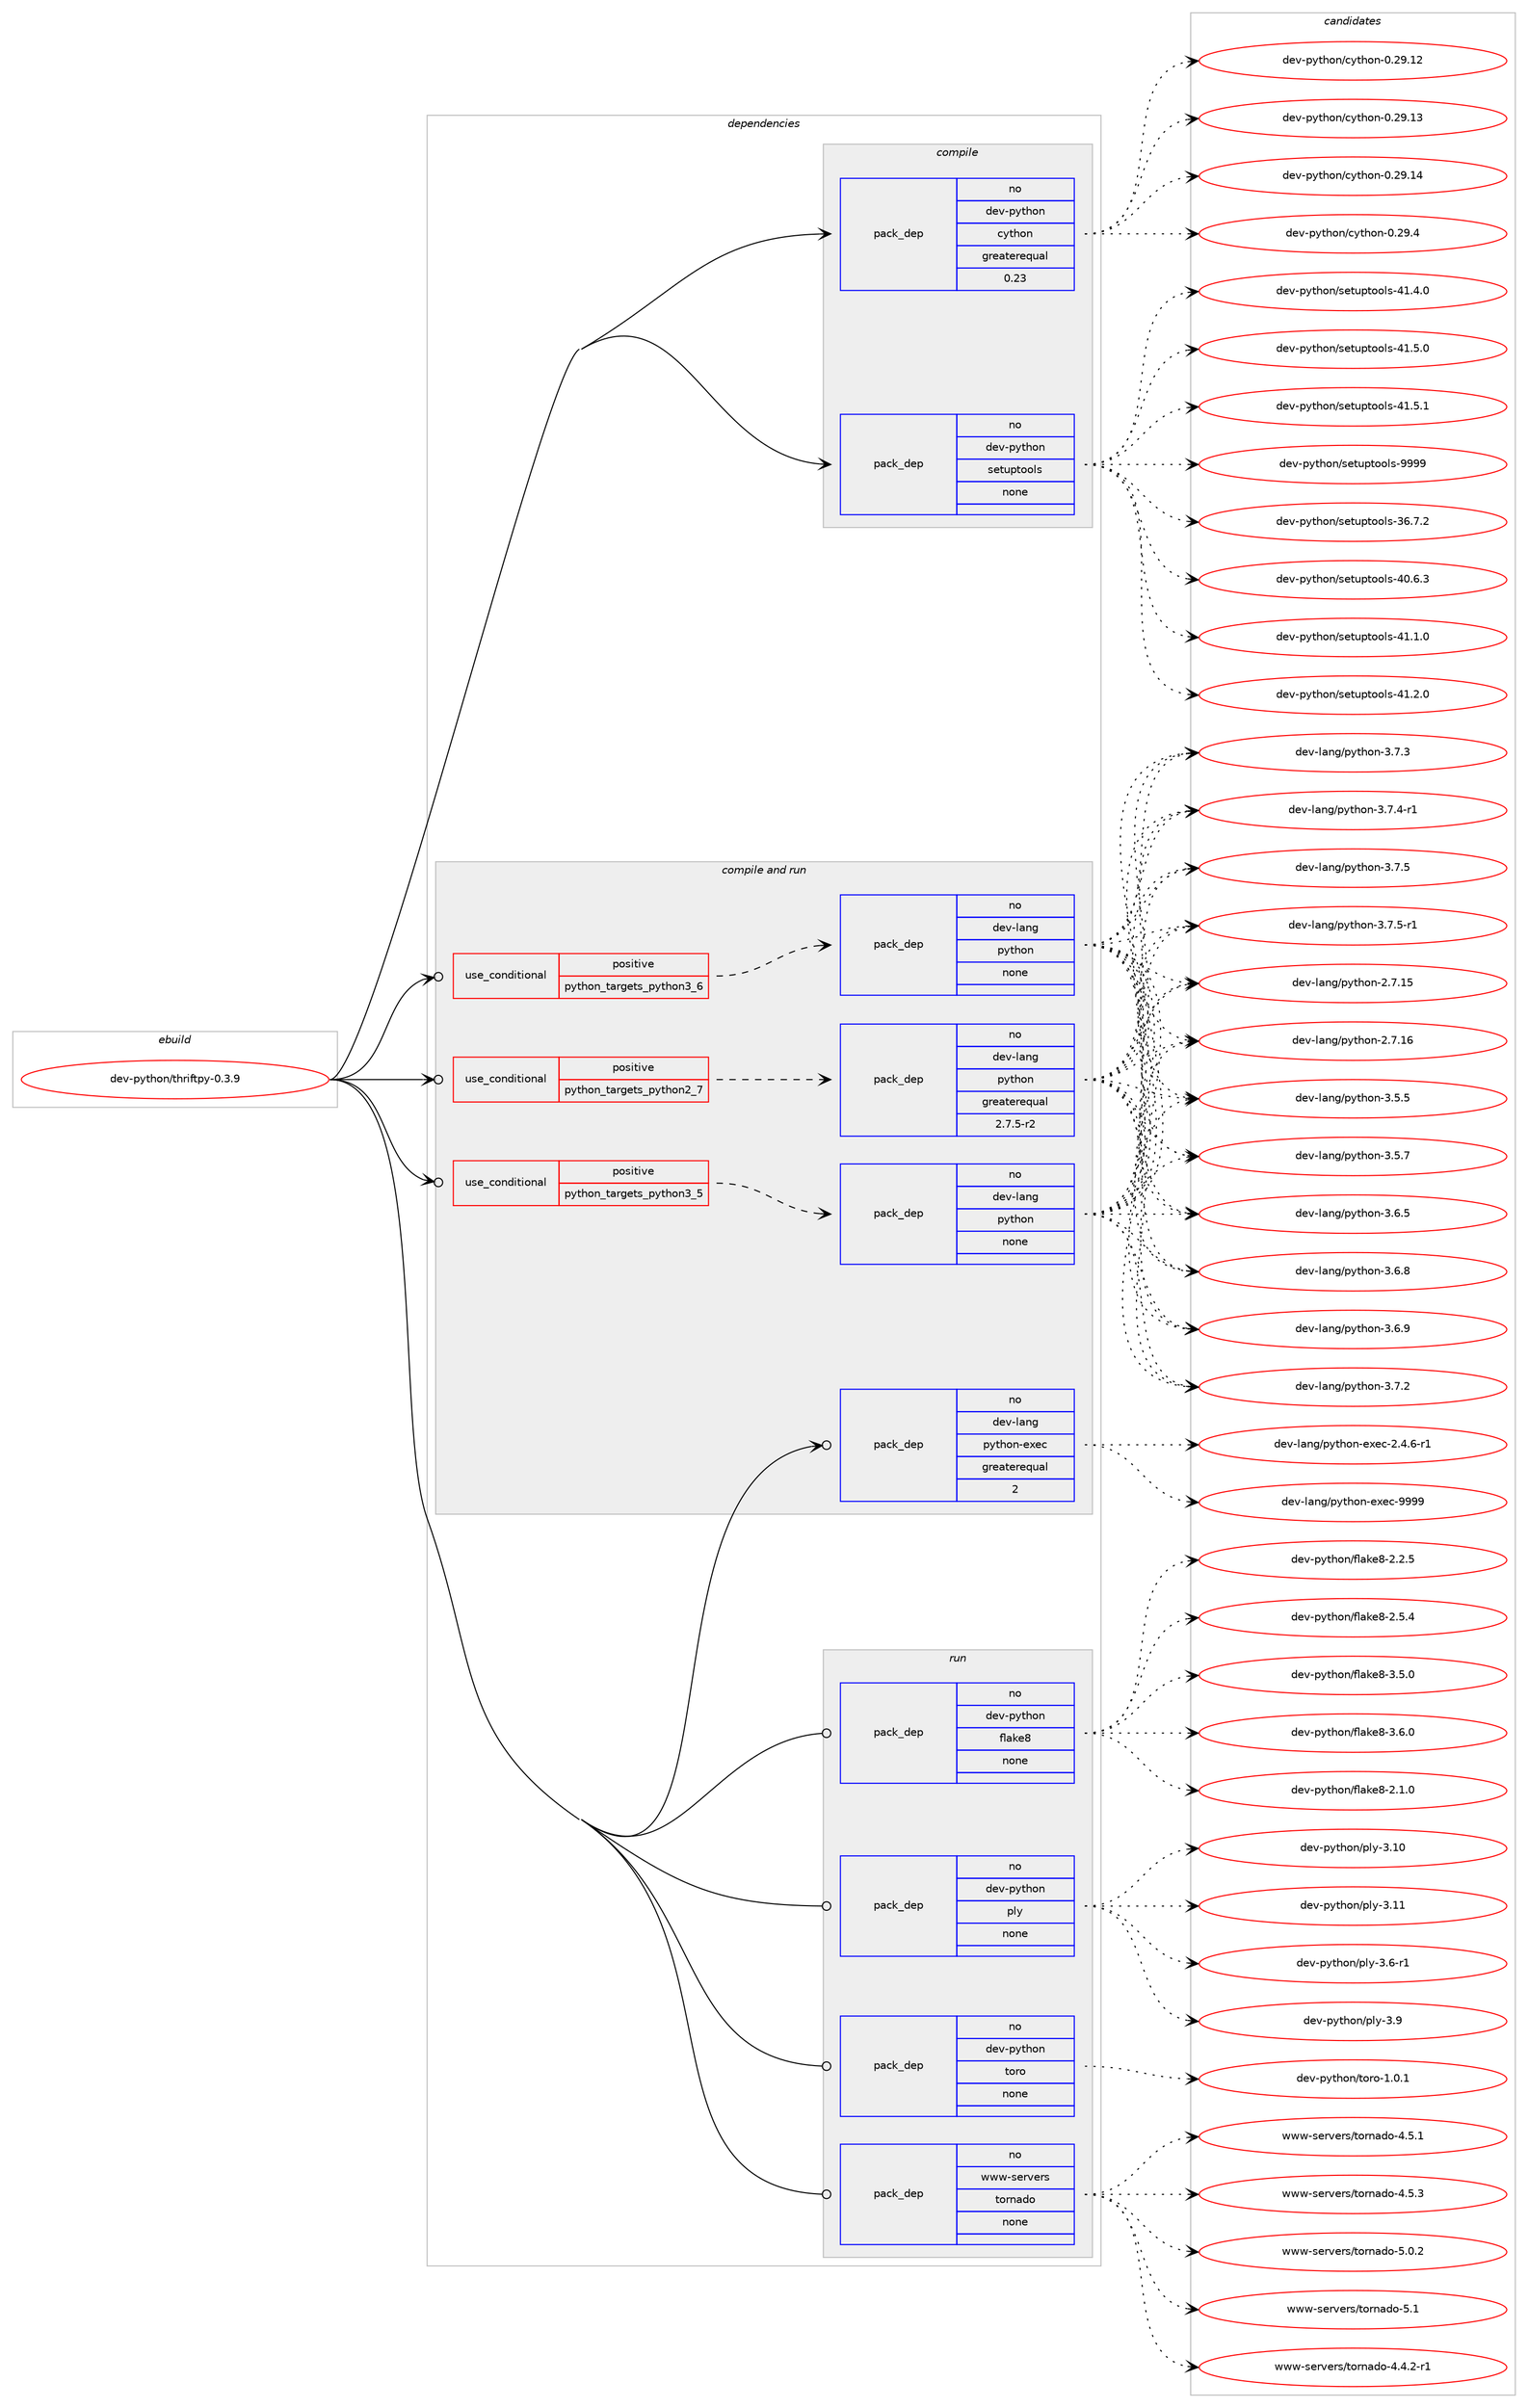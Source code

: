 digraph prolog {

# *************
# Graph options
# *************

newrank=true;
concentrate=true;
compound=true;
graph [rankdir=LR,fontname=Helvetica,fontsize=10,ranksep=1.5];#, ranksep=2.5, nodesep=0.2];
edge  [arrowhead=vee];
node  [fontname=Helvetica,fontsize=10];

# **********
# The ebuild
# **********

subgraph cluster_leftcol {
color=gray;
rank=same;
label=<<i>ebuild</i>>;
id [label="dev-python/thriftpy-0.3.9", color=red, width=4, href="../dev-python/thriftpy-0.3.9.svg"];
}

# ****************
# The dependencies
# ****************

subgraph cluster_midcol {
color=gray;
label=<<i>dependencies</i>>;
subgraph cluster_compile {
fillcolor="#eeeeee";
style=filled;
label=<<i>compile</i>>;
subgraph pack478412 {
dependency640774 [label=<<TABLE BORDER="0" CELLBORDER="1" CELLSPACING="0" CELLPADDING="4" WIDTH="220"><TR><TD ROWSPAN="6" CELLPADDING="30">pack_dep</TD></TR><TR><TD WIDTH="110">no</TD></TR><TR><TD>dev-python</TD></TR><TR><TD>cython</TD></TR><TR><TD>greaterequal</TD></TR><TR><TD>0.23</TD></TR></TABLE>>, shape=none, color=blue];
}
id:e -> dependency640774:w [weight=20,style="solid",arrowhead="vee"];
subgraph pack478413 {
dependency640775 [label=<<TABLE BORDER="0" CELLBORDER="1" CELLSPACING="0" CELLPADDING="4" WIDTH="220"><TR><TD ROWSPAN="6" CELLPADDING="30">pack_dep</TD></TR><TR><TD WIDTH="110">no</TD></TR><TR><TD>dev-python</TD></TR><TR><TD>setuptools</TD></TR><TR><TD>none</TD></TR><TR><TD></TD></TR></TABLE>>, shape=none, color=blue];
}
id:e -> dependency640775:w [weight=20,style="solid",arrowhead="vee"];
}
subgraph cluster_compileandrun {
fillcolor="#eeeeee";
style=filled;
label=<<i>compile and run</i>>;
subgraph cond150480 {
dependency640776 [label=<<TABLE BORDER="0" CELLBORDER="1" CELLSPACING="0" CELLPADDING="4"><TR><TD ROWSPAN="3" CELLPADDING="10">use_conditional</TD></TR><TR><TD>positive</TD></TR><TR><TD>python_targets_python2_7</TD></TR></TABLE>>, shape=none, color=red];
subgraph pack478414 {
dependency640777 [label=<<TABLE BORDER="0" CELLBORDER="1" CELLSPACING="0" CELLPADDING="4" WIDTH="220"><TR><TD ROWSPAN="6" CELLPADDING="30">pack_dep</TD></TR><TR><TD WIDTH="110">no</TD></TR><TR><TD>dev-lang</TD></TR><TR><TD>python</TD></TR><TR><TD>greaterequal</TD></TR><TR><TD>2.7.5-r2</TD></TR></TABLE>>, shape=none, color=blue];
}
dependency640776:e -> dependency640777:w [weight=20,style="dashed",arrowhead="vee"];
}
id:e -> dependency640776:w [weight=20,style="solid",arrowhead="odotvee"];
subgraph cond150481 {
dependency640778 [label=<<TABLE BORDER="0" CELLBORDER="1" CELLSPACING="0" CELLPADDING="4"><TR><TD ROWSPAN="3" CELLPADDING="10">use_conditional</TD></TR><TR><TD>positive</TD></TR><TR><TD>python_targets_python3_5</TD></TR></TABLE>>, shape=none, color=red];
subgraph pack478415 {
dependency640779 [label=<<TABLE BORDER="0" CELLBORDER="1" CELLSPACING="0" CELLPADDING="4" WIDTH="220"><TR><TD ROWSPAN="6" CELLPADDING="30">pack_dep</TD></TR><TR><TD WIDTH="110">no</TD></TR><TR><TD>dev-lang</TD></TR><TR><TD>python</TD></TR><TR><TD>none</TD></TR><TR><TD></TD></TR></TABLE>>, shape=none, color=blue];
}
dependency640778:e -> dependency640779:w [weight=20,style="dashed",arrowhead="vee"];
}
id:e -> dependency640778:w [weight=20,style="solid",arrowhead="odotvee"];
subgraph cond150482 {
dependency640780 [label=<<TABLE BORDER="0" CELLBORDER="1" CELLSPACING="0" CELLPADDING="4"><TR><TD ROWSPAN="3" CELLPADDING="10">use_conditional</TD></TR><TR><TD>positive</TD></TR><TR><TD>python_targets_python3_6</TD></TR></TABLE>>, shape=none, color=red];
subgraph pack478416 {
dependency640781 [label=<<TABLE BORDER="0" CELLBORDER="1" CELLSPACING="0" CELLPADDING="4" WIDTH="220"><TR><TD ROWSPAN="6" CELLPADDING="30">pack_dep</TD></TR><TR><TD WIDTH="110">no</TD></TR><TR><TD>dev-lang</TD></TR><TR><TD>python</TD></TR><TR><TD>none</TD></TR><TR><TD></TD></TR></TABLE>>, shape=none, color=blue];
}
dependency640780:e -> dependency640781:w [weight=20,style="dashed",arrowhead="vee"];
}
id:e -> dependency640780:w [weight=20,style="solid",arrowhead="odotvee"];
subgraph pack478417 {
dependency640782 [label=<<TABLE BORDER="0" CELLBORDER="1" CELLSPACING="0" CELLPADDING="4" WIDTH="220"><TR><TD ROWSPAN="6" CELLPADDING="30">pack_dep</TD></TR><TR><TD WIDTH="110">no</TD></TR><TR><TD>dev-lang</TD></TR><TR><TD>python-exec</TD></TR><TR><TD>greaterequal</TD></TR><TR><TD>2</TD></TR></TABLE>>, shape=none, color=blue];
}
id:e -> dependency640782:w [weight=20,style="solid",arrowhead="odotvee"];
}
subgraph cluster_run {
fillcolor="#eeeeee";
style=filled;
label=<<i>run</i>>;
subgraph pack478418 {
dependency640783 [label=<<TABLE BORDER="0" CELLBORDER="1" CELLSPACING="0" CELLPADDING="4" WIDTH="220"><TR><TD ROWSPAN="6" CELLPADDING="30">pack_dep</TD></TR><TR><TD WIDTH="110">no</TD></TR><TR><TD>dev-python</TD></TR><TR><TD>flake8</TD></TR><TR><TD>none</TD></TR><TR><TD></TD></TR></TABLE>>, shape=none, color=blue];
}
id:e -> dependency640783:w [weight=20,style="solid",arrowhead="odot"];
subgraph pack478419 {
dependency640784 [label=<<TABLE BORDER="0" CELLBORDER="1" CELLSPACING="0" CELLPADDING="4" WIDTH="220"><TR><TD ROWSPAN="6" CELLPADDING="30">pack_dep</TD></TR><TR><TD WIDTH="110">no</TD></TR><TR><TD>dev-python</TD></TR><TR><TD>ply</TD></TR><TR><TD>none</TD></TR><TR><TD></TD></TR></TABLE>>, shape=none, color=blue];
}
id:e -> dependency640784:w [weight=20,style="solid",arrowhead="odot"];
subgraph pack478420 {
dependency640785 [label=<<TABLE BORDER="0" CELLBORDER="1" CELLSPACING="0" CELLPADDING="4" WIDTH="220"><TR><TD ROWSPAN="6" CELLPADDING="30">pack_dep</TD></TR><TR><TD WIDTH="110">no</TD></TR><TR><TD>dev-python</TD></TR><TR><TD>toro</TD></TR><TR><TD>none</TD></TR><TR><TD></TD></TR></TABLE>>, shape=none, color=blue];
}
id:e -> dependency640785:w [weight=20,style="solid",arrowhead="odot"];
subgraph pack478421 {
dependency640786 [label=<<TABLE BORDER="0" CELLBORDER="1" CELLSPACING="0" CELLPADDING="4" WIDTH="220"><TR><TD ROWSPAN="6" CELLPADDING="30">pack_dep</TD></TR><TR><TD WIDTH="110">no</TD></TR><TR><TD>www-servers</TD></TR><TR><TD>tornado</TD></TR><TR><TD>none</TD></TR><TR><TD></TD></TR></TABLE>>, shape=none, color=blue];
}
id:e -> dependency640786:w [weight=20,style="solid",arrowhead="odot"];
}
}

# **************
# The candidates
# **************

subgraph cluster_choices {
rank=same;
color=gray;
label=<<i>candidates</i>>;

subgraph choice478412 {
color=black;
nodesep=1;
choice1001011184511212111610411111047991211161041111104548465057464950 [label="dev-python/cython-0.29.12", color=red, width=4,href="../dev-python/cython-0.29.12.svg"];
choice1001011184511212111610411111047991211161041111104548465057464951 [label="dev-python/cython-0.29.13", color=red, width=4,href="../dev-python/cython-0.29.13.svg"];
choice1001011184511212111610411111047991211161041111104548465057464952 [label="dev-python/cython-0.29.14", color=red, width=4,href="../dev-python/cython-0.29.14.svg"];
choice10010111845112121116104111110479912111610411111045484650574652 [label="dev-python/cython-0.29.4", color=red, width=4,href="../dev-python/cython-0.29.4.svg"];
dependency640774:e -> choice1001011184511212111610411111047991211161041111104548465057464950:w [style=dotted,weight="100"];
dependency640774:e -> choice1001011184511212111610411111047991211161041111104548465057464951:w [style=dotted,weight="100"];
dependency640774:e -> choice1001011184511212111610411111047991211161041111104548465057464952:w [style=dotted,weight="100"];
dependency640774:e -> choice10010111845112121116104111110479912111610411111045484650574652:w [style=dotted,weight="100"];
}
subgraph choice478413 {
color=black;
nodesep=1;
choice100101118451121211161041111104711510111611711211611111110811545515446554650 [label="dev-python/setuptools-36.7.2", color=red, width=4,href="../dev-python/setuptools-36.7.2.svg"];
choice100101118451121211161041111104711510111611711211611111110811545524846544651 [label="dev-python/setuptools-40.6.3", color=red, width=4,href="../dev-python/setuptools-40.6.3.svg"];
choice100101118451121211161041111104711510111611711211611111110811545524946494648 [label="dev-python/setuptools-41.1.0", color=red, width=4,href="../dev-python/setuptools-41.1.0.svg"];
choice100101118451121211161041111104711510111611711211611111110811545524946504648 [label="dev-python/setuptools-41.2.0", color=red, width=4,href="../dev-python/setuptools-41.2.0.svg"];
choice100101118451121211161041111104711510111611711211611111110811545524946524648 [label="dev-python/setuptools-41.4.0", color=red, width=4,href="../dev-python/setuptools-41.4.0.svg"];
choice100101118451121211161041111104711510111611711211611111110811545524946534648 [label="dev-python/setuptools-41.5.0", color=red, width=4,href="../dev-python/setuptools-41.5.0.svg"];
choice100101118451121211161041111104711510111611711211611111110811545524946534649 [label="dev-python/setuptools-41.5.1", color=red, width=4,href="../dev-python/setuptools-41.5.1.svg"];
choice10010111845112121116104111110471151011161171121161111111081154557575757 [label="dev-python/setuptools-9999", color=red, width=4,href="../dev-python/setuptools-9999.svg"];
dependency640775:e -> choice100101118451121211161041111104711510111611711211611111110811545515446554650:w [style=dotted,weight="100"];
dependency640775:e -> choice100101118451121211161041111104711510111611711211611111110811545524846544651:w [style=dotted,weight="100"];
dependency640775:e -> choice100101118451121211161041111104711510111611711211611111110811545524946494648:w [style=dotted,weight="100"];
dependency640775:e -> choice100101118451121211161041111104711510111611711211611111110811545524946504648:w [style=dotted,weight="100"];
dependency640775:e -> choice100101118451121211161041111104711510111611711211611111110811545524946524648:w [style=dotted,weight="100"];
dependency640775:e -> choice100101118451121211161041111104711510111611711211611111110811545524946534648:w [style=dotted,weight="100"];
dependency640775:e -> choice100101118451121211161041111104711510111611711211611111110811545524946534649:w [style=dotted,weight="100"];
dependency640775:e -> choice10010111845112121116104111110471151011161171121161111111081154557575757:w [style=dotted,weight="100"];
}
subgraph choice478414 {
color=black;
nodesep=1;
choice10010111845108971101034711212111610411111045504655464953 [label="dev-lang/python-2.7.15", color=red, width=4,href="../dev-lang/python-2.7.15.svg"];
choice10010111845108971101034711212111610411111045504655464954 [label="dev-lang/python-2.7.16", color=red, width=4,href="../dev-lang/python-2.7.16.svg"];
choice100101118451089711010347112121116104111110455146534653 [label="dev-lang/python-3.5.5", color=red, width=4,href="../dev-lang/python-3.5.5.svg"];
choice100101118451089711010347112121116104111110455146534655 [label="dev-lang/python-3.5.7", color=red, width=4,href="../dev-lang/python-3.5.7.svg"];
choice100101118451089711010347112121116104111110455146544653 [label="dev-lang/python-3.6.5", color=red, width=4,href="../dev-lang/python-3.6.5.svg"];
choice100101118451089711010347112121116104111110455146544656 [label="dev-lang/python-3.6.8", color=red, width=4,href="../dev-lang/python-3.6.8.svg"];
choice100101118451089711010347112121116104111110455146544657 [label="dev-lang/python-3.6.9", color=red, width=4,href="../dev-lang/python-3.6.9.svg"];
choice100101118451089711010347112121116104111110455146554650 [label="dev-lang/python-3.7.2", color=red, width=4,href="../dev-lang/python-3.7.2.svg"];
choice100101118451089711010347112121116104111110455146554651 [label="dev-lang/python-3.7.3", color=red, width=4,href="../dev-lang/python-3.7.3.svg"];
choice1001011184510897110103471121211161041111104551465546524511449 [label="dev-lang/python-3.7.4-r1", color=red, width=4,href="../dev-lang/python-3.7.4-r1.svg"];
choice100101118451089711010347112121116104111110455146554653 [label="dev-lang/python-3.7.5", color=red, width=4,href="../dev-lang/python-3.7.5.svg"];
choice1001011184510897110103471121211161041111104551465546534511449 [label="dev-lang/python-3.7.5-r1", color=red, width=4,href="../dev-lang/python-3.7.5-r1.svg"];
dependency640777:e -> choice10010111845108971101034711212111610411111045504655464953:w [style=dotted,weight="100"];
dependency640777:e -> choice10010111845108971101034711212111610411111045504655464954:w [style=dotted,weight="100"];
dependency640777:e -> choice100101118451089711010347112121116104111110455146534653:w [style=dotted,weight="100"];
dependency640777:e -> choice100101118451089711010347112121116104111110455146534655:w [style=dotted,weight="100"];
dependency640777:e -> choice100101118451089711010347112121116104111110455146544653:w [style=dotted,weight="100"];
dependency640777:e -> choice100101118451089711010347112121116104111110455146544656:w [style=dotted,weight="100"];
dependency640777:e -> choice100101118451089711010347112121116104111110455146544657:w [style=dotted,weight="100"];
dependency640777:e -> choice100101118451089711010347112121116104111110455146554650:w [style=dotted,weight="100"];
dependency640777:e -> choice100101118451089711010347112121116104111110455146554651:w [style=dotted,weight="100"];
dependency640777:e -> choice1001011184510897110103471121211161041111104551465546524511449:w [style=dotted,weight="100"];
dependency640777:e -> choice100101118451089711010347112121116104111110455146554653:w [style=dotted,weight="100"];
dependency640777:e -> choice1001011184510897110103471121211161041111104551465546534511449:w [style=dotted,weight="100"];
}
subgraph choice478415 {
color=black;
nodesep=1;
choice10010111845108971101034711212111610411111045504655464953 [label="dev-lang/python-2.7.15", color=red, width=4,href="../dev-lang/python-2.7.15.svg"];
choice10010111845108971101034711212111610411111045504655464954 [label="dev-lang/python-2.7.16", color=red, width=4,href="../dev-lang/python-2.7.16.svg"];
choice100101118451089711010347112121116104111110455146534653 [label="dev-lang/python-3.5.5", color=red, width=4,href="../dev-lang/python-3.5.5.svg"];
choice100101118451089711010347112121116104111110455146534655 [label="dev-lang/python-3.5.7", color=red, width=4,href="../dev-lang/python-3.5.7.svg"];
choice100101118451089711010347112121116104111110455146544653 [label="dev-lang/python-3.6.5", color=red, width=4,href="../dev-lang/python-3.6.5.svg"];
choice100101118451089711010347112121116104111110455146544656 [label="dev-lang/python-3.6.8", color=red, width=4,href="../dev-lang/python-3.6.8.svg"];
choice100101118451089711010347112121116104111110455146544657 [label="dev-lang/python-3.6.9", color=red, width=4,href="../dev-lang/python-3.6.9.svg"];
choice100101118451089711010347112121116104111110455146554650 [label="dev-lang/python-3.7.2", color=red, width=4,href="../dev-lang/python-3.7.2.svg"];
choice100101118451089711010347112121116104111110455146554651 [label="dev-lang/python-3.7.3", color=red, width=4,href="../dev-lang/python-3.7.3.svg"];
choice1001011184510897110103471121211161041111104551465546524511449 [label="dev-lang/python-3.7.4-r1", color=red, width=4,href="../dev-lang/python-3.7.4-r1.svg"];
choice100101118451089711010347112121116104111110455146554653 [label="dev-lang/python-3.7.5", color=red, width=4,href="../dev-lang/python-3.7.5.svg"];
choice1001011184510897110103471121211161041111104551465546534511449 [label="dev-lang/python-3.7.5-r1", color=red, width=4,href="../dev-lang/python-3.7.5-r1.svg"];
dependency640779:e -> choice10010111845108971101034711212111610411111045504655464953:w [style=dotted,weight="100"];
dependency640779:e -> choice10010111845108971101034711212111610411111045504655464954:w [style=dotted,weight="100"];
dependency640779:e -> choice100101118451089711010347112121116104111110455146534653:w [style=dotted,weight="100"];
dependency640779:e -> choice100101118451089711010347112121116104111110455146534655:w [style=dotted,weight="100"];
dependency640779:e -> choice100101118451089711010347112121116104111110455146544653:w [style=dotted,weight="100"];
dependency640779:e -> choice100101118451089711010347112121116104111110455146544656:w [style=dotted,weight="100"];
dependency640779:e -> choice100101118451089711010347112121116104111110455146544657:w [style=dotted,weight="100"];
dependency640779:e -> choice100101118451089711010347112121116104111110455146554650:w [style=dotted,weight="100"];
dependency640779:e -> choice100101118451089711010347112121116104111110455146554651:w [style=dotted,weight="100"];
dependency640779:e -> choice1001011184510897110103471121211161041111104551465546524511449:w [style=dotted,weight="100"];
dependency640779:e -> choice100101118451089711010347112121116104111110455146554653:w [style=dotted,weight="100"];
dependency640779:e -> choice1001011184510897110103471121211161041111104551465546534511449:w [style=dotted,weight="100"];
}
subgraph choice478416 {
color=black;
nodesep=1;
choice10010111845108971101034711212111610411111045504655464953 [label="dev-lang/python-2.7.15", color=red, width=4,href="../dev-lang/python-2.7.15.svg"];
choice10010111845108971101034711212111610411111045504655464954 [label="dev-lang/python-2.7.16", color=red, width=4,href="../dev-lang/python-2.7.16.svg"];
choice100101118451089711010347112121116104111110455146534653 [label="dev-lang/python-3.5.5", color=red, width=4,href="../dev-lang/python-3.5.5.svg"];
choice100101118451089711010347112121116104111110455146534655 [label="dev-lang/python-3.5.7", color=red, width=4,href="../dev-lang/python-3.5.7.svg"];
choice100101118451089711010347112121116104111110455146544653 [label="dev-lang/python-3.6.5", color=red, width=4,href="../dev-lang/python-3.6.5.svg"];
choice100101118451089711010347112121116104111110455146544656 [label="dev-lang/python-3.6.8", color=red, width=4,href="../dev-lang/python-3.6.8.svg"];
choice100101118451089711010347112121116104111110455146544657 [label="dev-lang/python-3.6.9", color=red, width=4,href="../dev-lang/python-3.6.9.svg"];
choice100101118451089711010347112121116104111110455146554650 [label="dev-lang/python-3.7.2", color=red, width=4,href="../dev-lang/python-3.7.2.svg"];
choice100101118451089711010347112121116104111110455146554651 [label="dev-lang/python-3.7.3", color=red, width=4,href="../dev-lang/python-3.7.3.svg"];
choice1001011184510897110103471121211161041111104551465546524511449 [label="dev-lang/python-3.7.4-r1", color=red, width=4,href="../dev-lang/python-3.7.4-r1.svg"];
choice100101118451089711010347112121116104111110455146554653 [label="dev-lang/python-3.7.5", color=red, width=4,href="../dev-lang/python-3.7.5.svg"];
choice1001011184510897110103471121211161041111104551465546534511449 [label="dev-lang/python-3.7.5-r1", color=red, width=4,href="../dev-lang/python-3.7.5-r1.svg"];
dependency640781:e -> choice10010111845108971101034711212111610411111045504655464953:w [style=dotted,weight="100"];
dependency640781:e -> choice10010111845108971101034711212111610411111045504655464954:w [style=dotted,weight="100"];
dependency640781:e -> choice100101118451089711010347112121116104111110455146534653:w [style=dotted,weight="100"];
dependency640781:e -> choice100101118451089711010347112121116104111110455146534655:w [style=dotted,weight="100"];
dependency640781:e -> choice100101118451089711010347112121116104111110455146544653:w [style=dotted,weight="100"];
dependency640781:e -> choice100101118451089711010347112121116104111110455146544656:w [style=dotted,weight="100"];
dependency640781:e -> choice100101118451089711010347112121116104111110455146544657:w [style=dotted,weight="100"];
dependency640781:e -> choice100101118451089711010347112121116104111110455146554650:w [style=dotted,weight="100"];
dependency640781:e -> choice100101118451089711010347112121116104111110455146554651:w [style=dotted,weight="100"];
dependency640781:e -> choice1001011184510897110103471121211161041111104551465546524511449:w [style=dotted,weight="100"];
dependency640781:e -> choice100101118451089711010347112121116104111110455146554653:w [style=dotted,weight="100"];
dependency640781:e -> choice1001011184510897110103471121211161041111104551465546534511449:w [style=dotted,weight="100"];
}
subgraph choice478417 {
color=black;
nodesep=1;
choice10010111845108971101034711212111610411111045101120101994550465246544511449 [label="dev-lang/python-exec-2.4.6-r1", color=red, width=4,href="../dev-lang/python-exec-2.4.6-r1.svg"];
choice10010111845108971101034711212111610411111045101120101994557575757 [label="dev-lang/python-exec-9999", color=red, width=4,href="../dev-lang/python-exec-9999.svg"];
dependency640782:e -> choice10010111845108971101034711212111610411111045101120101994550465246544511449:w [style=dotted,weight="100"];
dependency640782:e -> choice10010111845108971101034711212111610411111045101120101994557575757:w [style=dotted,weight="100"];
}
subgraph choice478418 {
color=black;
nodesep=1;
choice10010111845112121116104111110471021089710710156455046494648 [label="dev-python/flake8-2.1.0", color=red, width=4,href="../dev-python/flake8-2.1.0.svg"];
choice10010111845112121116104111110471021089710710156455046504653 [label="dev-python/flake8-2.2.5", color=red, width=4,href="../dev-python/flake8-2.2.5.svg"];
choice10010111845112121116104111110471021089710710156455046534652 [label="dev-python/flake8-2.5.4", color=red, width=4,href="../dev-python/flake8-2.5.4.svg"];
choice10010111845112121116104111110471021089710710156455146534648 [label="dev-python/flake8-3.5.0", color=red, width=4,href="../dev-python/flake8-3.5.0.svg"];
choice10010111845112121116104111110471021089710710156455146544648 [label="dev-python/flake8-3.6.0", color=red, width=4,href="../dev-python/flake8-3.6.0.svg"];
dependency640783:e -> choice10010111845112121116104111110471021089710710156455046494648:w [style=dotted,weight="100"];
dependency640783:e -> choice10010111845112121116104111110471021089710710156455046504653:w [style=dotted,weight="100"];
dependency640783:e -> choice10010111845112121116104111110471021089710710156455046534652:w [style=dotted,weight="100"];
dependency640783:e -> choice10010111845112121116104111110471021089710710156455146534648:w [style=dotted,weight="100"];
dependency640783:e -> choice10010111845112121116104111110471021089710710156455146544648:w [style=dotted,weight="100"];
}
subgraph choice478419 {
color=black;
nodesep=1;
choice10010111845112121116104111110471121081214551464948 [label="dev-python/ply-3.10", color=red, width=4,href="../dev-python/ply-3.10.svg"];
choice10010111845112121116104111110471121081214551464949 [label="dev-python/ply-3.11", color=red, width=4,href="../dev-python/ply-3.11.svg"];
choice1001011184511212111610411111047112108121455146544511449 [label="dev-python/ply-3.6-r1", color=red, width=4,href="../dev-python/ply-3.6-r1.svg"];
choice100101118451121211161041111104711210812145514657 [label="dev-python/ply-3.9", color=red, width=4,href="../dev-python/ply-3.9.svg"];
dependency640784:e -> choice10010111845112121116104111110471121081214551464948:w [style=dotted,weight="100"];
dependency640784:e -> choice10010111845112121116104111110471121081214551464949:w [style=dotted,weight="100"];
dependency640784:e -> choice1001011184511212111610411111047112108121455146544511449:w [style=dotted,weight="100"];
dependency640784:e -> choice100101118451121211161041111104711210812145514657:w [style=dotted,weight="100"];
}
subgraph choice478420 {
color=black;
nodesep=1;
choice1001011184511212111610411111047116111114111454946484649 [label="dev-python/toro-1.0.1", color=red, width=4,href="../dev-python/toro-1.0.1.svg"];
dependency640785:e -> choice1001011184511212111610411111047116111114111454946484649:w [style=dotted,weight="100"];
}
subgraph choice478421 {
color=black;
nodesep=1;
choice1191191194511510111411810111411547116111114110971001114552465246504511449 [label="www-servers/tornado-4.4.2-r1", color=red, width=4,href="../www-servers/tornado-4.4.2-r1.svg"];
choice119119119451151011141181011141154711611111411097100111455246534649 [label="www-servers/tornado-4.5.1", color=red, width=4,href="../www-servers/tornado-4.5.1.svg"];
choice119119119451151011141181011141154711611111411097100111455246534651 [label="www-servers/tornado-4.5.3", color=red, width=4,href="../www-servers/tornado-4.5.3.svg"];
choice119119119451151011141181011141154711611111411097100111455346484650 [label="www-servers/tornado-5.0.2", color=red, width=4,href="../www-servers/tornado-5.0.2.svg"];
choice11911911945115101114118101114115471161111141109710011145534649 [label="www-servers/tornado-5.1", color=red, width=4,href="../www-servers/tornado-5.1.svg"];
dependency640786:e -> choice1191191194511510111411810111411547116111114110971001114552465246504511449:w [style=dotted,weight="100"];
dependency640786:e -> choice119119119451151011141181011141154711611111411097100111455246534649:w [style=dotted,weight="100"];
dependency640786:e -> choice119119119451151011141181011141154711611111411097100111455246534651:w [style=dotted,weight="100"];
dependency640786:e -> choice119119119451151011141181011141154711611111411097100111455346484650:w [style=dotted,weight="100"];
dependency640786:e -> choice11911911945115101114118101114115471161111141109710011145534649:w [style=dotted,weight="100"];
}
}

}
